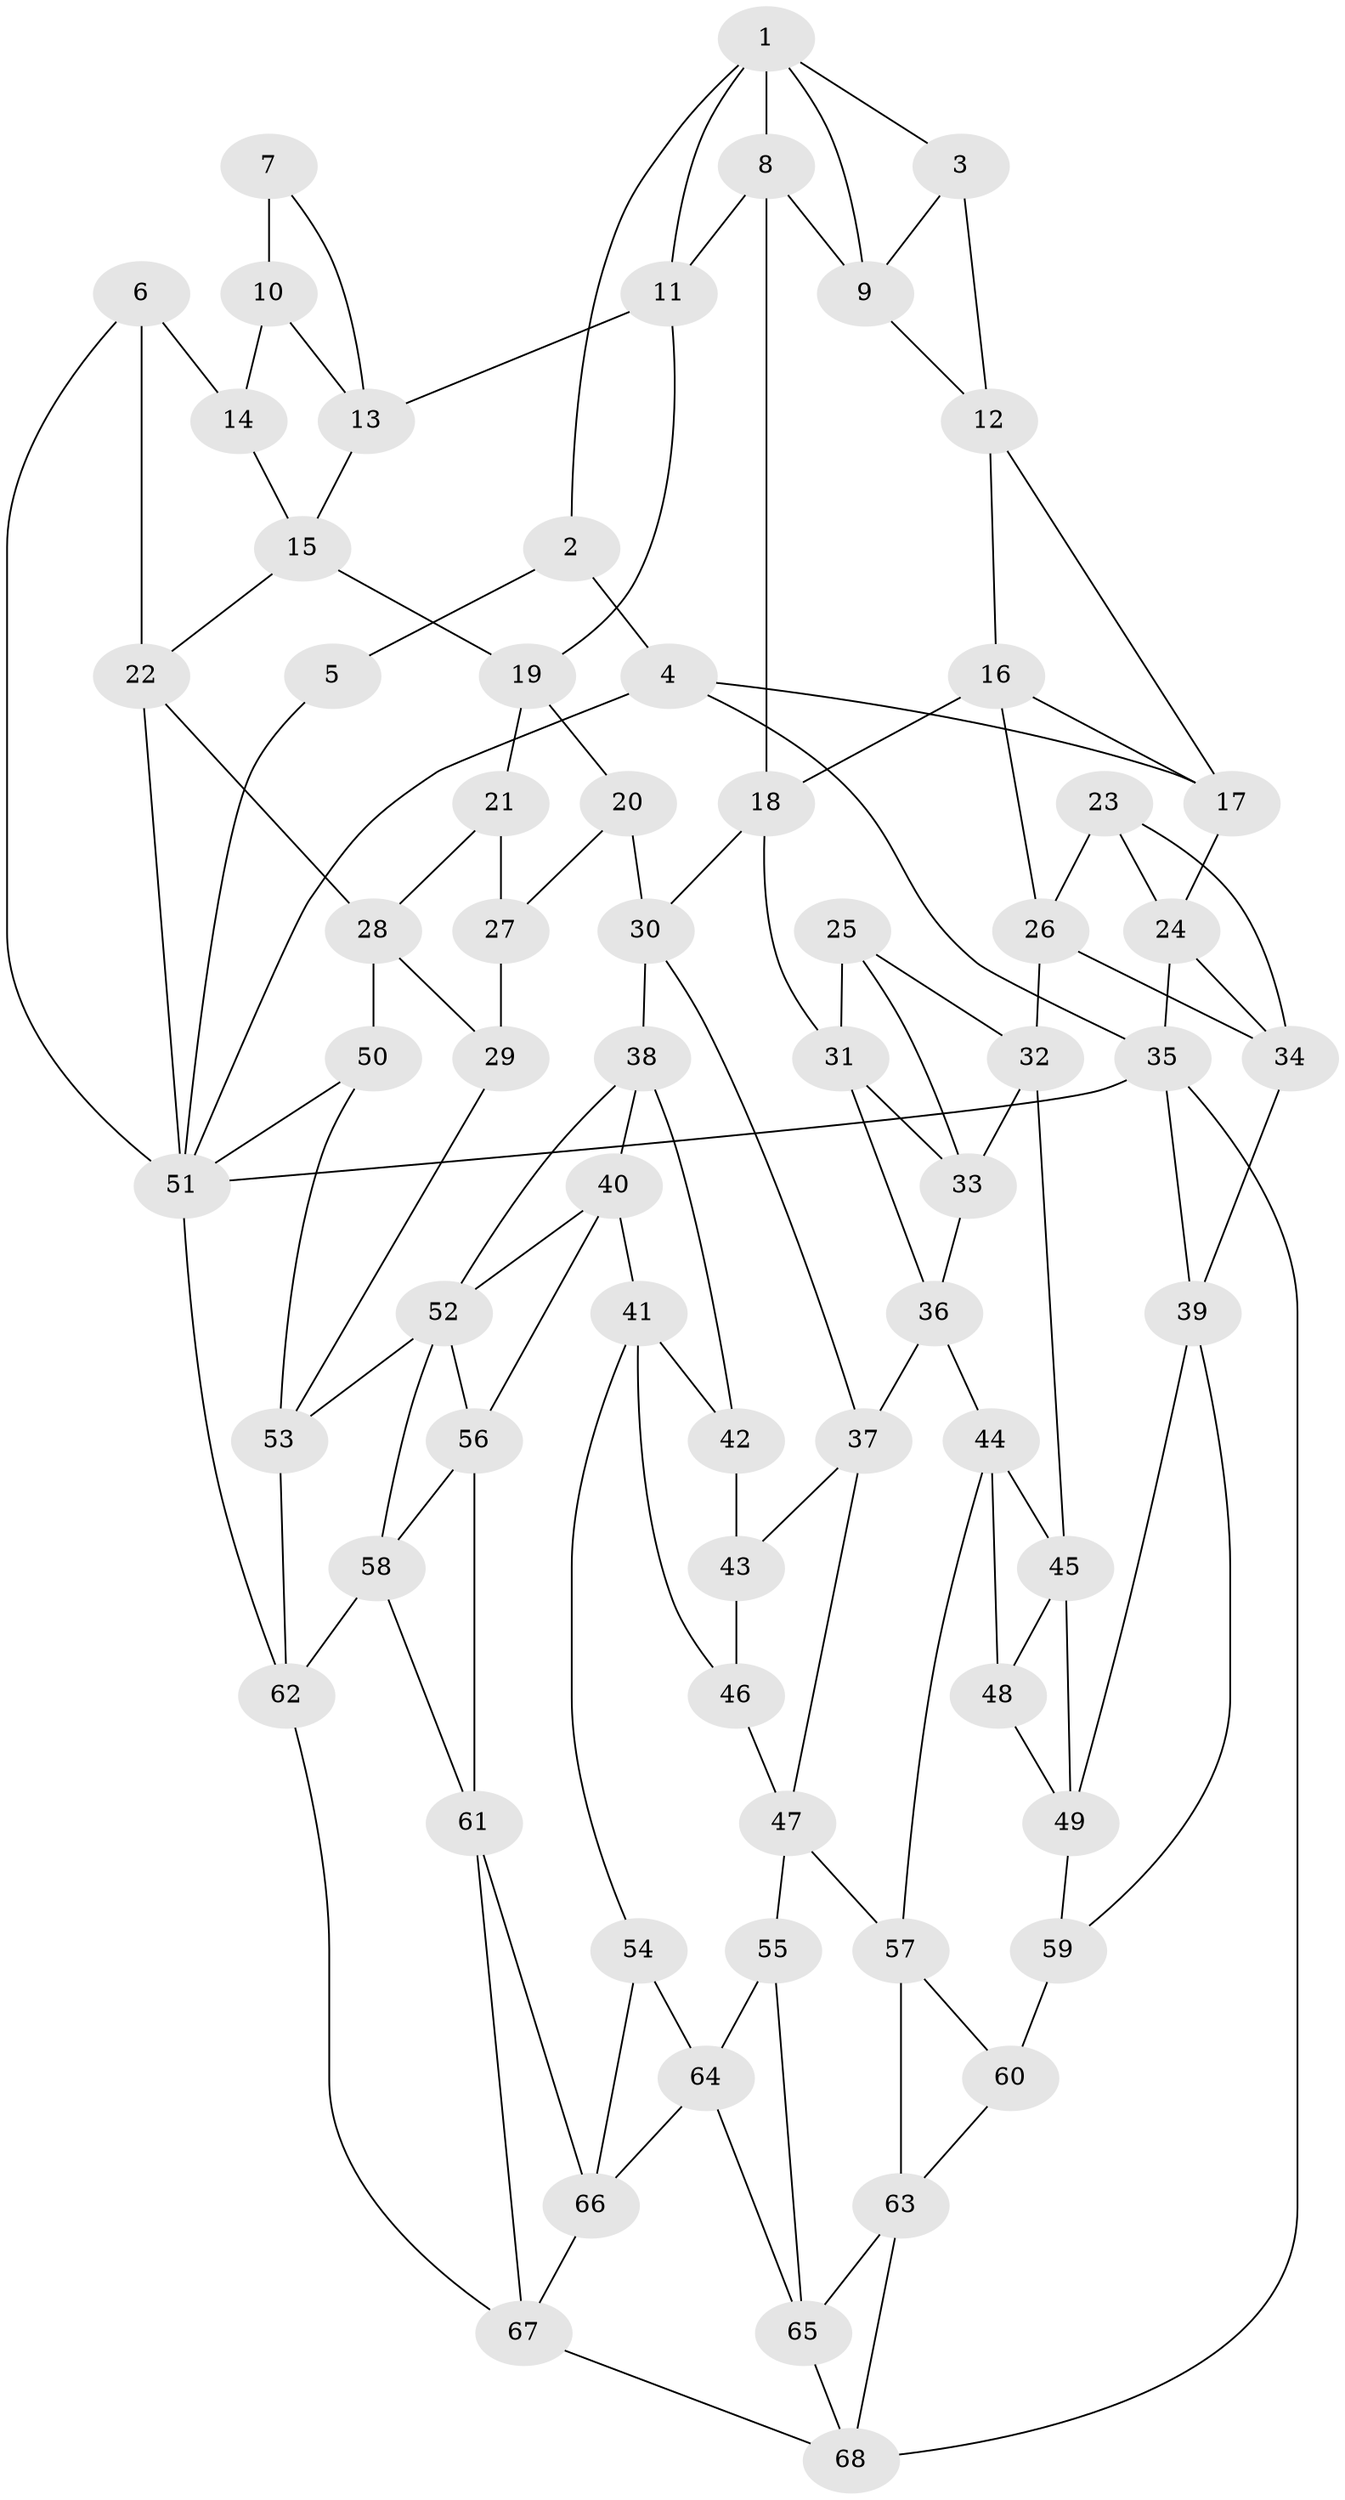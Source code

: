 // original degree distribution, {3: 0.022222222222222223, 4: 0.2, 5: 0.5851851851851851, 6: 0.1925925925925926}
// Generated by graph-tools (version 1.1) at 2025/27/03/09/25 03:27:07]
// undirected, 68 vertices, 127 edges
graph export_dot {
graph [start="1"]
  node [color=gray90,style=filled];
  1;
  2;
  3;
  4;
  5;
  6;
  7;
  8;
  9;
  10;
  11;
  12;
  13;
  14;
  15;
  16;
  17;
  18;
  19;
  20;
  21;
  22;
  23;
  24;
  25;
  26;
  27;
  28;
  29;
  30;
  31;
  32;
  33;
  34;
  35;
  36;
  37;
  38;
  39;
  40;
  41;
  42;
  43;
  44;
  45;
  46;
  47;
  48;
  49;
  50;
  51;
  52;
  53;
  54;
  55;
  56;
  57;
  58;
  59;
  60;
  61;
  62;
  63;
  64;
  65;
  66;
  67;
  68;
  1 -- 2 [weight=1.0];
  1 -- 3 [weight=1.0];
  1 -- 8 [weight=1.0];
  1 -- 9 [weight=1.0];
  1 -- 11 [weight=1.0];
  2 -- 4 [weight=1.0];
  2 -- 5 [weight=1.0];
  3 -- 9 [weight=1.0];
  3 -- 12 [weight=1.0];
  4 -- 17 [weight=1.0];
  4 -- 35 [weight=2.0];
  4 -- 51 [weight=1.0];
  5 -- 51 [weight=1.0];
  6 -- 14 [weight=2.0];
  6 -- 22 [weight=1.0];
  6 -- 51 [weight=1.0];
  7 -- 10 [weight=2.0];
  7 -- 13 [weight=1.0];
  8 -- 9 [weight=1.0];
  8 -- 11 [weight=1.0];
  8 -- 18 [weight=1.0];
  9 -- 12 [weight=1.0];
  10 -- 13 [weight=1.0];
  10 -- 14 [weight=1.0];
  11 -- 13 [weight=1.0];
  11 -- 19 [weight=1.0];
  12 -- 16 [weight=1.0];
  12 -- 17 [weight=1.0];
  13 -- 15 [weight=1.0];
  14 -- 15 [weight=1.0];
  15 -- 19 [weight=1.0];
  15 -- 22 [weight=1.0];
  16 -- 17 [weight=1.0];
  16 -- 18 [weight=1.0];
  16 -- 26 [weight=1.0];
  17 -- 24 [weight=1.0];
  18 -- 30 [weight=1.0];
  18 -- 31 [weight=1.0];
  19 -- 20 [weight=1.0];
  19 -- 21 [weight=1.0];
  20 -- 27 [weight=1.0];
  20 -- 30 [weight=1.0];
  21 -- 27 [weight=2.0];
  21 -- 28 [weight=1.0];
  22 -- 28 [weight=1.0];
  22 -- 51 [weight=1.0];
  23 -- 24 [weight=1.0];
  23 -- 26 [weight=1.0];
  23 -- 34 [weight=1.0];
  24 -- 34 [weight=1.0];
  24 -- 35 [weight=1.0];
  25 -- 31 [weight=1.0];
  25 -- 32 [weight=1.0];
  25 -- 33 [weight=1.0];
  26 -- 32 [weight=1.0];
  26 -- 34 [weight=1.0];
  27 -- 29 [weight=1.0];
  28 -- 29 [weight=1.0];
  28 -- 50 [weight=1.0];
  29 -- 53 [weight=1.0];
  30 -- 37 [weight=1.0];
  30 -- 38 [weight=1.0];
  31 -- 33 [weight=1.0];
  31 -- 36 [weight=1.0];
  32 -- 33 [weight=1.0];
  32 -- 45 [weight=1.0];
  33 -- 36 [weight=1.0];
  34 -- 39 [weight=1.0];
  35 -- 39 [weight=1.0];
  35 -- 51 [weight=1.0];
  35 -- 68 [weight=1.0];
  36 -- 37 [weight=1.0];
  36 -- 44 [weight=1.0];
  37 -- 43 [weight=1.0];
  37 -- 47 [weight=1.0];
  38 -- 40 [weight=1.0];
  38 -- 42 [weight=1.0];
  38 -- 52 [weight=1.0];
  39 -- 49 [weight=1.0];
  39 -- 59 [weight=1.0];
  40 -- 41 [weight=1.0];
  40 -- 52 [weight=1.0];
  40 -- 56 [weight=1.0];
  41 -- 42 [weight=1.0];
  41 -- 46 [weight=1.0];
  41 -- 54 [weight=1.0];
  42 -- 43 [weight=2.0];
  43 -- 46 [weight=1.0];
  44 -- 45 [weight=1.0];
  44 -- 48 [weight=1.0];
  44 -- 57 [weight=1.0];
  45 -- 48 [weight=1.0];
  45 -- 49 [weight=1.0];
  46 -- 47 [weight=1.0];
  47 -- 55 [weight=1.0];
  47 -- 57 [weight=1.0];
  48 -- 49 [weight=1.0];
  49 -- 59 [weight=1.0];
  50 -- 51 [weight=2.0];
  50 -- 53 [weight=2.0];
  51 -- 62 [weight=1.0];
  52 -- 53 [weight=2.0];
  52 -- 56 [weight=1.0];
  52 -- 58 [weight=1.0];
  53 -- 62 [weight=1.0];
  54 -- 64 [weight=1.0];
  54 -- 66 [weight=1.0];
  55 -- 64 [weight=1.0];
  55 -- 65 [weight=1.0];
  56 -- 58 [weight=1.0];
  56 -- 61 [weight=1.0];
  57 -- 60 [weight=1.0];
  57 -- 63 [weight=1.0];
  58 -- 61 [weight=1.0];
  58 -- 62 [weight=1.0];
  59 -- 60 [weight=2.0];
  60 -- 63 [weight=1.0];
  61 -- 66 [weight=1.0];
  61 -- 67 [weight=1.0];
  62 -- 67 [weight=1.0];
  63 -- 65 [weight=1.0];
  63 -- 68 [weight=1.0];
  64 -- 65 [weight=1.0];
  64 -- 66 [weight=1.0];
  65 -- 68 [weight=1.0];
  66 -- 67 [weight=1.0];
  67 -- 68 [weight=1.0];
}
